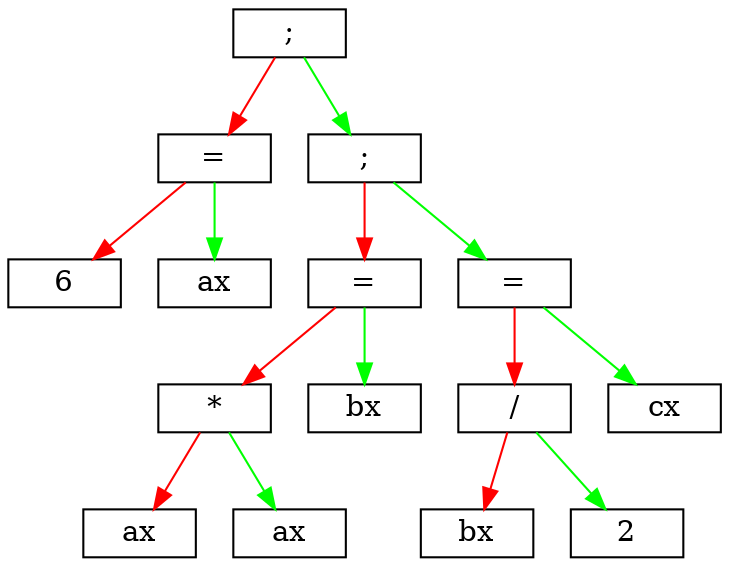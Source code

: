 digraph list {
	node [shape = record,height=.1];
	"node2" [label = "<f0>6" ] ;
	"node1" [label = "<f0>ax" ] ;
	"node3" [label = "<f0>=" ] ;
	"node5" [label = "<f0>ax" ] ;
	"node6" [label = "<f0>ax" ] ;
	"node7" [label = "<f0>*" ] ;
	"node4" [label = "<f0>bx" ] ;
	"node8" [label = "<f0>=" ] ;
	"node10" [label = "<f0>bx" ] ;
	"node11" [label = "<f0>2" ] ;
	"node12" [label = "<f0>/" ] ;
	"node9" [label = "<f0>cx" ] ;
	"node13" [label = "<f0>=" ] ;
	"node14" [label = "<f0>;" ] ;
	"node15" [label = "<f0>;" ] ;
	"node3":f0 -> "node2":f0 [color=red];
	"node3":f0 -> "node1":f0  [color=green];
	"node7":f0 -> "node5":f0 [color=red];
	"node7":f0 -> "node6":f0  [color=green];
	"node8":f0 -> "node7":f0 [color=red];
	"node8":f0 -> "node4":f0  [color=green];
	"node12":f0 -> "node10":f0 [color=red];
	"node12":f0 -> "node11":f0  [color=green];
	"node13":f0 -> "node12":f0 [color=red];
	"node13":f0 -> "node9":f0  [color=green];
	"node14":f0 -> "node8":f0 [color=red];
	"node14":f0 -> "node13":f0  [color=green];
	"node15":f0 -> "node3":f0 [color=red];
	"node15":f0 -> "node14":f0  [color=green];
}